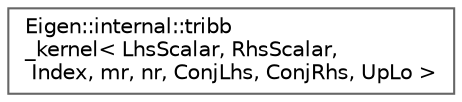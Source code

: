 digraph "类继承关系图"
{
 // LATEX_PDF_SIZE
  bgcolor="transparent";
  edge [fontname=Helvetica,fontsize=10,labelfontname=Helvetica,labelfontsize=10];
  node [fontname=Helvetica,fontsize=10,shape=box,height=0.2,width=0.4];
  rankdir="LR";
  Node0 [id="Node000000",label="Eigen::internal::tribb\l_kernel\< LhsScalar, RhsScalar,\l Index, mr, nr, ConjLhs, ConjRhs, UpLo \>",height=0.2,width=0.4,color="grey40", fillcolor="white", style="filled",URL="$struct_eigen_1_1internal_1_1tribb__kernel.html",tooltip=" "];
}
